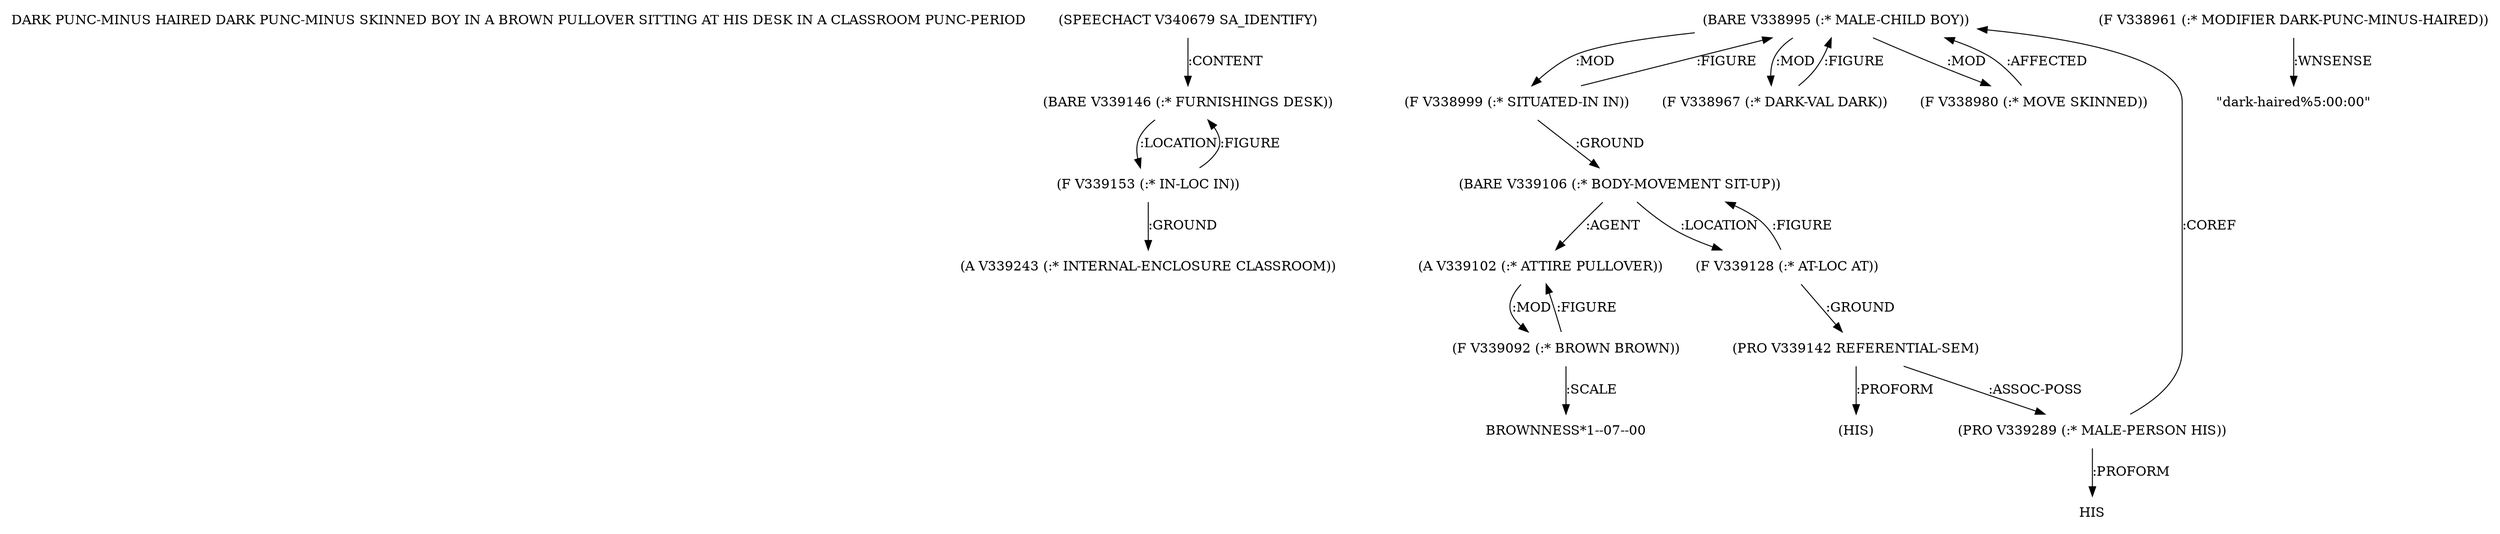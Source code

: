 digraph Terms {
  node [shape=none]
  "DARK PUNC-MINUS HAIRED DARK PUNC-MINUS SKINNED BOY IN A BROWN PULLOVER SITTING AT HIS DESK IN A CLASSROOM PUNC-PERIOD"
  "V340679" [label="(SPEECHACT V340679 SA_IDENTIFY)"]
  "V340679" -> "V339146" [label=":CONTENT"]
  "V339146" [label="(BARE V339146 (:* FURNISHINGS DESK))"]
  "V339146" -> "V339153" [label=":LOCATION"]
  "V339153" [label="(F V339153 (:* IN-LOC IN))"]
  "V339153" -> "V339243" [label=":GROUND"]
  "V339153" -> "V339146" [label=":FIGURE"]
  "V339243" [label="(A V339243 (:* INTERNAL-ENCLOSURE CLASSROOM))"]
  "V338995" [label="(BARE V338995 (:* MALE-CHILD BOY))"]
  "V338995" -> "V338999" [label=":MOD"]
  "V338995" -> "V338967" [label=":MOD"]
  "V338995" -> "V338980" [label=":MOD"]
  "V338967" [label="(F V338967 (:* DARK-VAL DARK))"]
  "V338967" -> "V338995" [label=":FIGURE"]
  "V338980" [label="(F V338980 (:* MOVE SKINNED))"]
  "V338980" -> "V338995" [label=":AFFECTED"]
  "V338999" [label="(F V338999 (:* SITUATED-IN IN))"]
  "V338999" -> "V339106" [label=":GROUND"]
  "V338999" -> "V338995" [label=":FIGURE"]
  "V339106" [label="(BARE V339106 (:* BODY-MOVEMENT SIT-UP))"]
  "V339106" -> "V339102" [label=":AGENT"]
  "V339106" -> "V339128" [label=":LOCATION"]
  "V339102" [label="(A V339102 (:* ATTIRE PULLOVER))"]
  "V339102" -> "V339092" [label=":MOD"]
  "V339092" [label="(F V339092 (:* BROWN BROWN))"]
  "V339092" -> "V339102" [label=":FIGURE"]
  "V339092" -> "NT346864" [label=":SCALE"]
  "NT346864" [label="BROWNNESS*1--07--00"]
  "V339128" [label="(F V339128 (:* AT-LOC AT))"]
  "V339128" -> "V339142" [label=":GROUND"]
  "V339128" -> "V339106" [label=":FIGURE"]
  "V339142" [label="(PRO V339142 REFERENTIAL-SEM)"]
  "V339142" -> "NT346865" [label=":PROFORM"]
  "NT346865" [label="(HIS)"]
  "V339142" -> "V339289" [label=":ASSOC-POSS"]
  "V339289" [label="(PRO V339289 (:* MALE-PERSON HIS))"]
  "V339289" -> "NT346866" [label=":PROFORM"]
  "NT346866" [label="HIS"]
  "V339289" -> "V338995" [label=":COREF"]
  "V338961" [label="(F V338961 (:* MODIFIER DARK-PUNC-MINUS-HAIRED))"]
  "V338961" -> "NT346867" [label=":WNSENSE"]
  "NT346867" [label="\"dark-haired%5:00:00\""]
}
